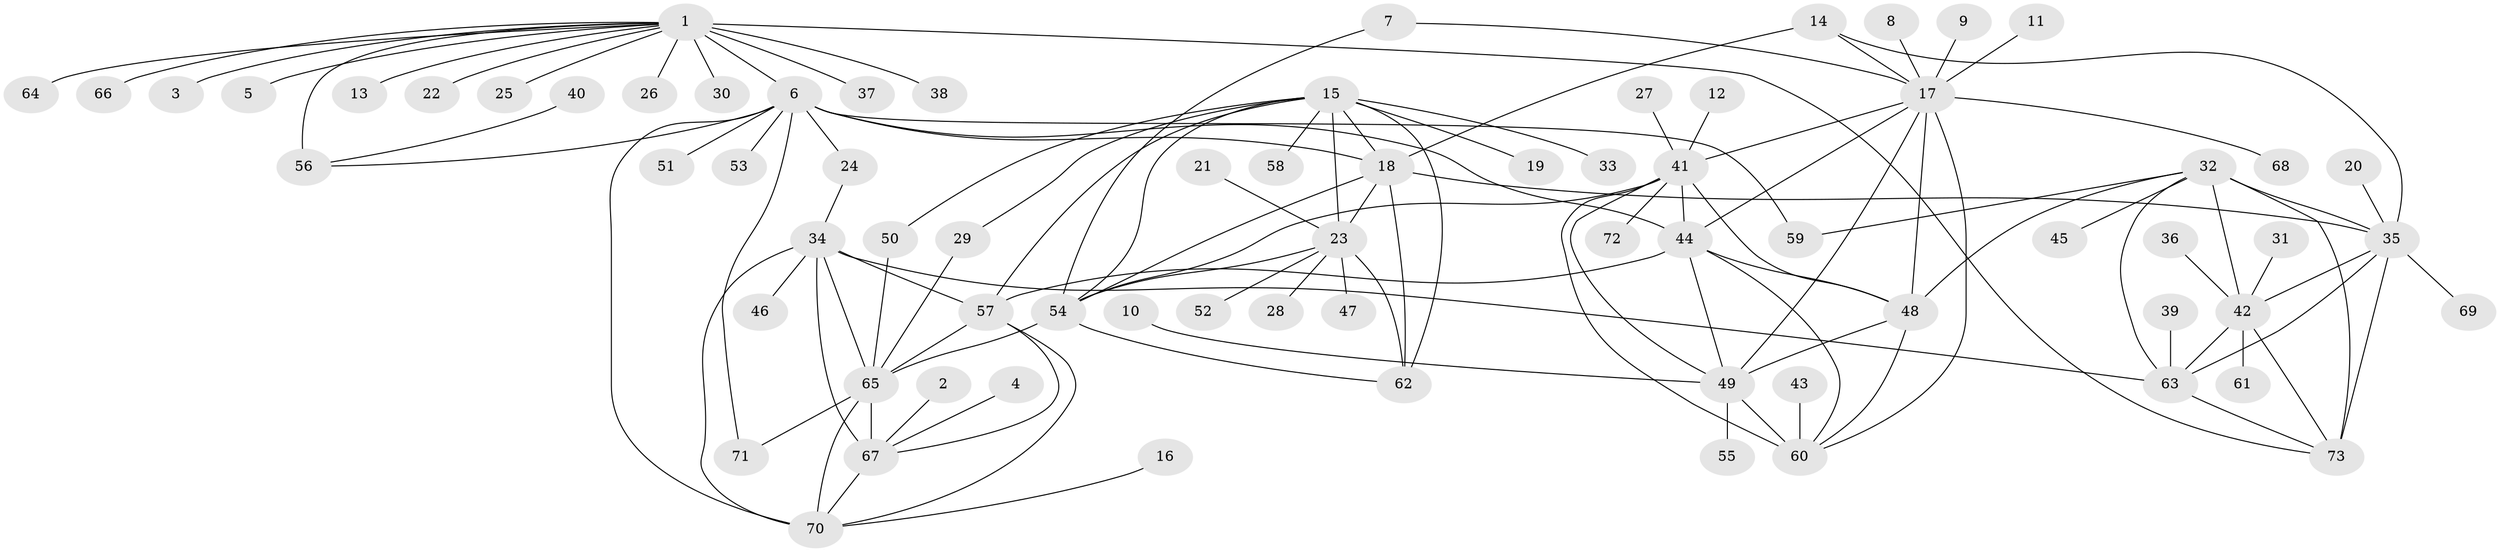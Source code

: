 // original degree distribution, {10: 0.0410958904109589, 9: 0.04794520547945205, 8: 0.03424657534246575, 7: 0.03424657534246575, 12: 0.0136986301369863, 14: 0.0136986301369863, 11: 0.03424657534246575, 13: 0.00684931506849315, 6: 0.0136986301369863, 1: 0.5684931506849316, 2: 0.1643835616438356, 3: 0.02054794520547945, 4: 0.00684931506849315}
// Generated by graph-tools (version 1.1) at 2025/02/03/09/25 03:02:36]
// undirected, 73 vertices, 116 edges
graph export_dot {
graph [start="1"]
  node [color=gray90,style=filled];
  1;
  2;
  3;
  4;
  5;
  6;
  7;
  8;
  9;
  10;
  11;
  12;
  13;
  14;
  15;
  16;
  17;
  18;
  19;
  20;
  21;
  22;
  23;
  24;
  25;
  26;
  27;
  28;
  29;
  30;
  31;
  32;
  33;
  34;
  35;
  36;
  37;
  38;
  39;
  40;
  41;
  42;
  43;
  44;
  45;
  46;
  47;
  48;
  49;
  50;
  51;
  52;
  53;
  54;
  55;
  56;
  57;
  58;
  59;
  60;
  61;
  62;
  63;
  64;
  65;
  66;
  67;
  68;
  69;
  70;
  71;
  72;
  73;
  1 -- 3 [weight=1.0];
  1 -- 5 [weight=1.0];
  1 -- 6 [weight=8.0];
  1 -- 13 [weight=1.0];
  1 -- 22 [weight=1.0];
  1 -- 25 [weight=1.0];
  1 -- 26 [weight=1.0];
  1 -- 30 [weight=1.0];
  1 -- 37 [weight=1.0];
  1 -- 38 [weight=1.0];
  1 -- 56 [weight=4.0];
  1 -- 64 [weight=1.0];
  1 -- 66 [weight=1.0];
  1 -- 73 [weight=1.0];
  2 -- 67 [weight=1.0];
  4 -- 67 [weight=1.0];
  6 -- 18 [weight=1.0];
  6 -- 24 [weight=1.0];
  6 -- 44 [weight=1.0];
  6 -- 51 [weight=1.0];
  6 -- 53 [weight=1.0];
  6 -- 56 [weight=2.0];
  6 -- 59 [weight=1.0];
  6 -- 70 [weight=2.0];
  6 -- 71 [weight=1.0];
  7 -- 17 [weight=1.0];
  7 -- 54 [weight=1.0];
  8 -- 17 [weight=1.0];
  9 -- 17 [weight=1.0];
  10 -- 49 [weight=1.0];
  11 -- 17 [weight=1.0];
  12 -- 41 [weight=1.0];
  14 -- 17 [weight=1.0];
  14 -- 18 [weight=1.0];
  14 -- 35 [weight=1.0];
  15 -- 18 [weight=1.0];
  15 -- 19 [weight=1.0];
  15 -- 23 [weight=2.0];
  15 -- 29 [weight=1.0];
  15 -- 33 [weight=1.0];
  15 -- 50 [weight=1.0];
  15 -- 54 [weight=1.0];
  15 -- 57 [weight=1.0];
  15 -- 58 [weight=1.0];
  15 -- 62 [weight=2.0];
  16 -- 70 [weight=1.0];
  17 -- 41 [weight=1.0];
  17 -- 44 [weight=1.0];
  17 -- 48 [weight=1.0];
  17 -- 49 [weight=2.0];
  17 -- 60 [weight=1.0];
  17 -- 68 [weight=1.0];
  18 -- 23 [weight=2.0];
  18 -- 35 [weight=1.0];
  18 -- 54 [weight=1.0];
  18 -- 62 [weight=2.0];
  20 -- 35 [weight=1.0];
  21 -- 23 [weight=1.0];
  23 -- 28 [weight=1.0];
  23 -- 47 [weight=1.0];
  23 -- 52 [weight=1.0];
  23 -- 54 [weight=2.0];
  23 -- 62 [weight=4.0];
  24 -- 34 [weight=1.0];
  27 -- 41 [weight=1.0];
  29 -- 65 [weight=1.0];
  31 -- 42 [weight=1.0];
  32 -- 35 [weight=2.0];
  32 -- 42 [weight=2.0];
  32 -- 45 [weight=1.0];
  32 -- 48 [weight=2.0];
  32 -- 59 [weight=1.0];
  32 -- 63 [weight=2.0];
  32 -- 73 [weight=4.0];
  34 -- 46 [weight=1.0];
  34 -- 57 [weight=1.0];
  34 -- 63 [weight=1.0];
  34 -- 65 [weight=2.0];
  34 -- 67 [weight=2.0];
  34 -- 70 [weight=1.0];
  35 -- 42 [weight=1.0];
  35 -- 63 [weight=1.0];
  35 -- 69 [weight=1.0];
  35 -- 73 [weight=2.0];
  36 -- 42 [weight=1.0];
  39 -- 63 [weight=1.0];
  40 -- 56 [weight=1.0];
  41 -- 44 [weight=1.0];
  41 -- 48 [weight=1.0];
  41 -- 49 [weight=2.0];
  41 -- 54 [weight=1.0];
  41 -- 60 [weight=1.0];
  41 -- 72 [weight=1.0];
  42 -- 61 [weight=1.0];
  42 -- 63 [weight=1.0];
  42 -- 73 [weight=2.0];
  43 -- 60 [weight=1.0];
  44 -- 48 [weight=1.0];
  44 -- 49 [weight=2.0];
  44 -- 57 [weight=1.0];
  44 -- 60 [weight=1.0];
  48 -- 49 [weight=2.0];
  48 -- 60 [weight=1.0];
  49 -- 55 [weight=1.0];
  49 -- 60 [weight=2.0];
  50 -- 65 [weight=1.0];
  54 -- 62 [weight=2.0];
  54 -- 65 [weight=1.0];
  57 -- 65 [weight=2.0];
  57 -- 67 [weight=2.0];
  57 -- 70 [weight=1.0];
  63 -- 73 [weight=2.0];
  65 -- 67 [weight=4.0];
  65 -- 70 [weight=2.0];
  65 -- 71 [weight=1.0];
  67 -- 70 [weight=2.0];
}
